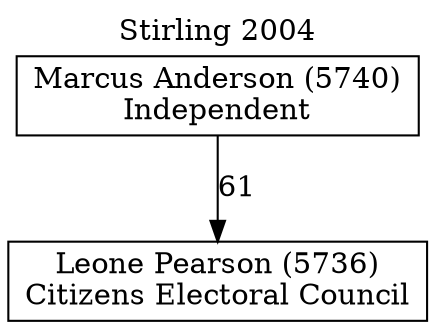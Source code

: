 // House preference flow
digraph "Leone Pearson (5736)_Stirling_2004" {
	graph [label="Stirling 2004" labelloc=t mclimit=10]
	node [shape=box]
	"Leone Pearson (5736)" [label="Leone Pearson (5736)
Citizens Electoral Council"]
	"Marcus Anderson (5740)" [label="Marcus Anderson (5740)
Independent"]
	"Marcus Anderson (5740)" -> "Leone Pearson (5736)" [label=61]
}
